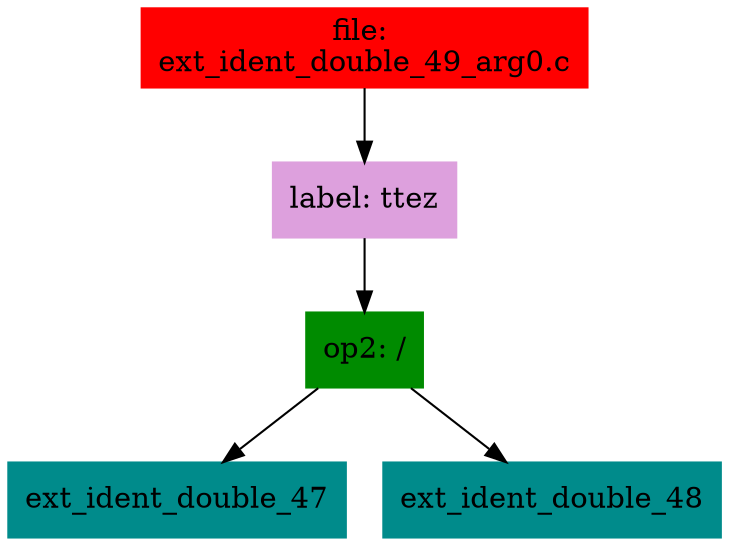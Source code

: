 digraph G {
node [shape=box]

0 [label="file: 
ext_ident_double_49_arg0.c",color=red, style=filled]
1 [label="label: ttez",color=plum, style=filled]
0 -> 1
2 [label="op2: /",color=green4, style=filled]
1 -> 2
3 [label="ext_ident_double_47",color=cyan4, style=filled]
2 -> 3
19 [label="ext_ident_double_48",color=cyan4, style=filled]
2 -> 19


}

